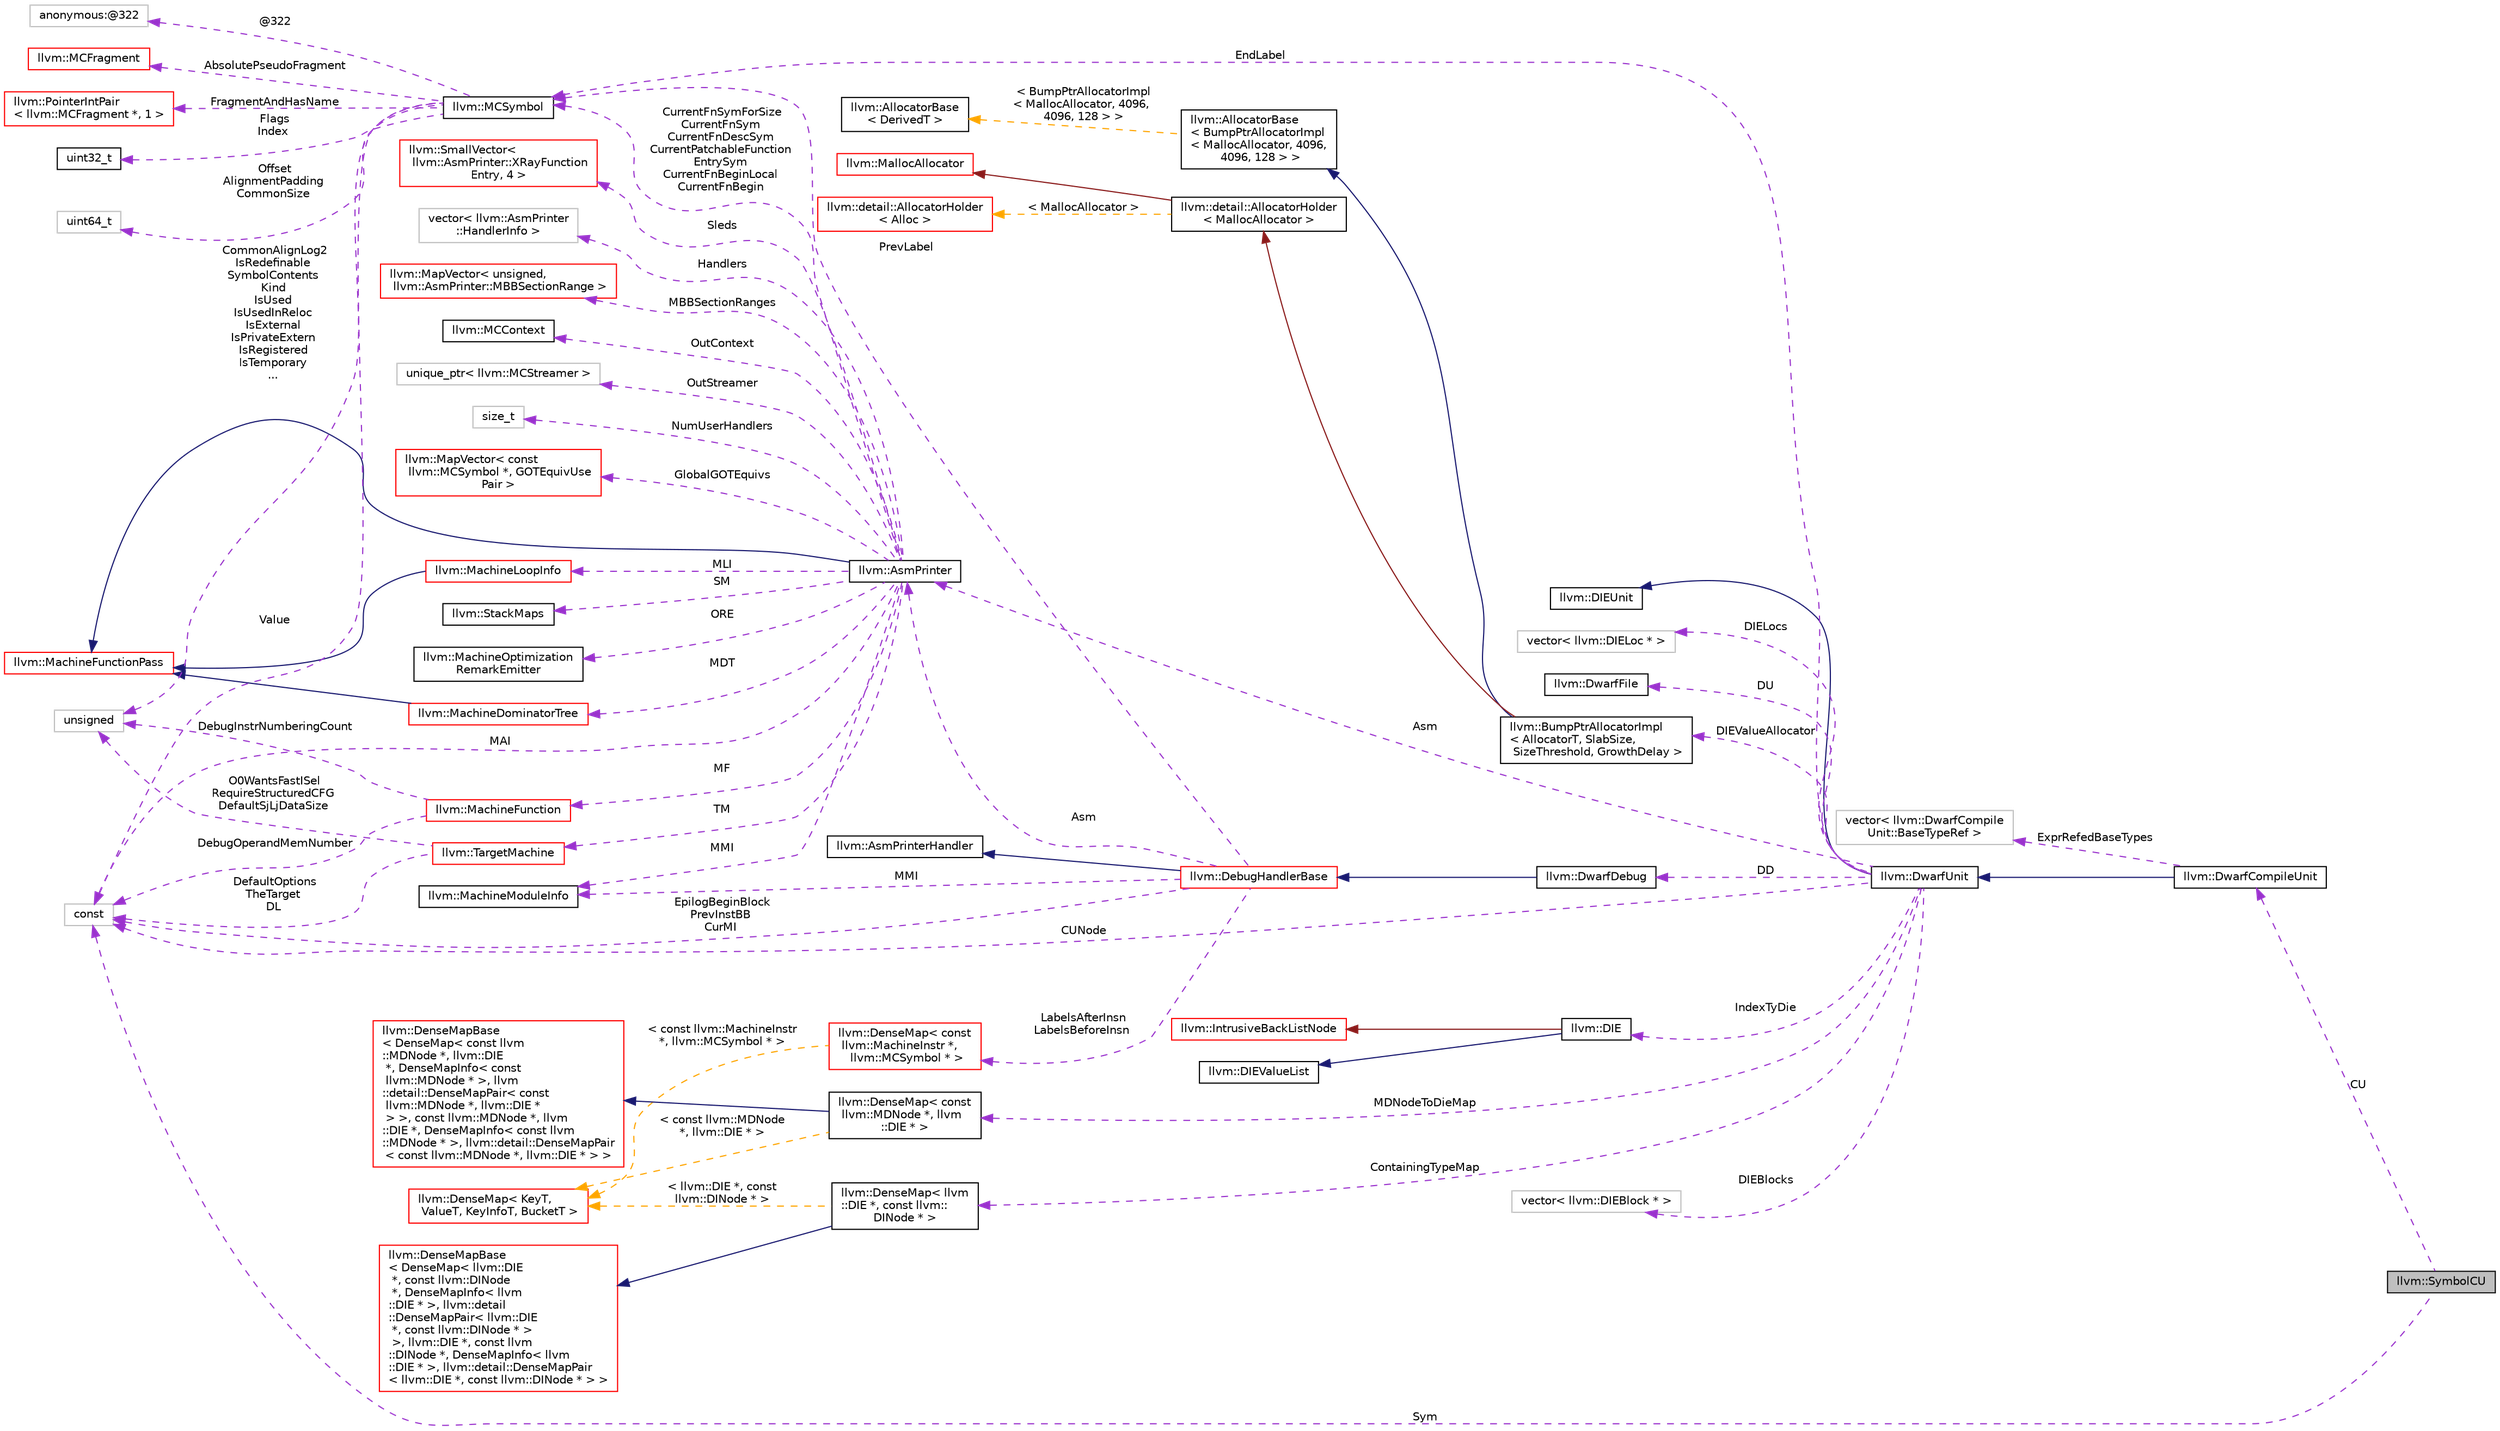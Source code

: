 digraph "llvm::SymbolCU"
{
 // LATEX_PDF_SIZE
  bgcolor="transparent";
  edge [fontname="Helvetica",fontsize="10",labelfontname="Helvetica",labelfontsize="10"];
  node [fontname="Helvetica",fontsize="10",shape=record];
  rankdir="LR";
  Node1 [label="llvm::SymbolCU",height=0.2,width=0.4,color="black", fillcolor="grey75", style="filled", fontcolor="black",tooltip="Helper used to pair up a symbol and its DWARF compile unit."];
  Node2 -> Node1 [dir="back",color="darkorchid3",fontsize="10",style="dashed",label=" CU" ,fontname="Helvetica"];
  Node2 [label="llvm::DwarfCompileUnit",height=0.2,width=0.4,color="black",URL="$classllvm_1_1DwarfCompileUnit.html",tooltip=" "];
  Node3 -> Node2 [dir="back",color="midnightblue",fontsize="10",style="solid",fontname="Helvetica"];
  Node3 [label="llvm::DwarfUnit",height=0.2,width=0.4,color="black",URL="$classllvm_1_1DwarfUnit.html",tooltip="This dwarf writer support class manages information associated with a source file."];
  Node4 -> Node3 [dir="back",color="midnightblue",fontsize="10",style="solid",fontname="Helvetica"];
  Node4 [label="llvm::DIEUnit",height=0.2,width=0.4,color="black",URL="$classllvm_1_1DIEUnit.html",tooltip="Represents a compile or type unit."];
  Node5 -> Node3 [dir="back",color="darkorchid3",fontsize="10",style="dashed",label=" DIELocs" ,fontname="Helvetica"];
  Node5 [label="vector\< llvm::DIELoc * \>",height=0.2,width=0.4,color="grey75",tooltip=" "];
  Node6 -> Node3 [dir="back",color="darkorchid3",fontsize="10",style="dashed",label=" DU" ,fontname="Helvetica"];
  Node6 [label="llvm::DwarfFile",height=0.2,width=0.4,color="black",URL="$classllvm_1_1DwarfFile.html",tooltip=" "];
  Node7 -> Node3 [dir="back",color="darkorchid3",fontsize="10",style="dashed",label=" DIEValueAllocator" ,fontname="Helvetica"];
  Node7 [label="llvm::BumpPtrAllocatorImpl\l\< AllocatorT, SlabSize,\l SizeThreshold, GrowthDelay \>",height=0.2,width=0.4,color="black",URL="$classllvm_1_1BumpPtrAllocatorImpl.html",tooltip="Allocate memory in an ever growing pool, as if by bump-pointer."];
  Node8 -> Node7 [dir="back",color="midnightblue",fontsize="10",style="solid",fontname="Helvetica"];
  Node8 [label="llvm::AllocatorBase\l\< BumpPtrAllocatorImpl\l\< MallocAllocator, 4096,\l 4096, 128 \> \>",height=0.2,width=0.4,color="black",URL="$classllvm_1_1AllocatorBase.html",tooltip=" "];
  Node9 -> Node8 [dir="back",color="orange",fontsize="10",style="dashed",label=" \< BumpPtrAllocatorImpl\l\< MallocAllocator, 4096,\l 4096, 128 \> \>" ,fontname="Helvetica"];
  Node9 [label="llvm::AllocatorBase\l\< DerivedT \>",height=0.2,width=0.4,color="black",URL="$classllvm_1_1AllocatorBase.html",tooltip="CRTP base class providing obvious overloads for the core Allocate() methods of LLVM-style allocators."];
  Node10 -> Node7 [dir="back",color="firebrick4",fontsize="10",style="solid",fontname="Helvetica"];
  Node10 [label="llvm::detail::AllocatorHolder\l\< MallocAllocator \>",height=0.2,width=0.4,color="black",URL="$classllvm_1_1detail_1_1AllocatorHolder.html",tooltip=" "];
  Node11 -> Node10 [dir="back",color="firebrick4",fontsize="10",style="solid",fontname="Helvetica"];
  Node11 [label="llvm::MallocAllocator",height=0.2,width=0.4,color="red",URL="$classllvm_1_1MallocAllocator.html",tooltip=" "];
  Node13 -> Node10 [dir="back",color="orange",fontsize="10",style="dashed",label=" \< MallocAllocator \>" ,fontname="Helvetica"];
  Node13 [label="llvm::detail::AllocatorHolder\l\< Alloc \>",height=0.2,width=0.4,color="red",URL="$classllvm_1_1detail_1_1AllocatorHolder.html",tooltip=" "];
  Node15 -> Node3 [dir="back",color="darkorchid3",fontsize="10",style="dashed",label=" DD" ,fontname="Helvetica"];
  Node15 [label="llvm::DwarfDebug",height=0.2,width=0.4,color="black",URL="$classllvm_1_1DwarfDebug.html",tooltip="Collects and handles dwarf debug information."];
  Node16 -> Node15 [dir="back",color="midnightblue",fontsize="10",style="solid",fontname="Helvetica"];
  Node16 [label="llvm::DebugHandlerBase",height=0.2,width=0.4,color="red",URL="$classllvm_1_1DebugHandlerBase.html",tooltip="Base class for debug information backends."];
  Node17 -> Node16 [dir="back",color="midnightblue",fontsize="10",style="solid",fontname="Helvetica"];
  Node17 [label="llvm::AsmPrinterHandler",height=0.2,width=0.4,color="black",URL="$classllvm_1_1AsmPrinterHandler.html",tooltip="Collects and handles AsmPrinter objects required to build debug or EH information."];
  Node18 -> Node16 [dir="back",color="darkorchid3",fontsize="10",style="dashed",label=" LabelsAfterInsn\nLabelsBeforeInsn" ,fontname="Helvetica"];
  Node18 [label="llvm::DenseMap\< const\l llvm::MachineInstr *,\l llvm::MCSymbol * \>",height=0.2,width=0.4,color="red",URL="$classllvm_1_1DenseMap.html",tooltip=" "];
  Node22 -> Node18 [dir="back",color="orange",fontsize="10",style="dashed",label=" \< const llvm::MachineInstr\l *, llvm::MCSymbol * \>" ,fontname="Helvetica"];
  Node22 [label="llvm::DenseMap\< KeyT,\l ValueT, KeyInfoT, BucketT \>",height=0.2,width=0.4,color="red",URL="$classllvm_1_1DenseMap.html",tooltip=" "];
  Node25 -> Node16 [dir="back",color="darkorchid3",fontsize="10",style="dashed",label=" MMI" ,fontname="Helvetica"];
  Node25 [label="llvm::MachineModuleInfo",height=0.2,width=0.4,color="black",URL="$classllvm_1_1MachineModuleInfo.html",tooltip="This class contains meta information specific to a module."];
  Node27 -> Node16 [dir="back",color="darkorchid3",fontsize="10",style="dashed",label=" Asm" ,fontname="Helvetica"];
  Node27 [label="llvm::AsmPrinter",height=0.2,width=0.4,color="black",URL="$classllvm_1_1AsmPrinter.html",tooltip="This class is intended to be used as a driving class for all asm writers."];
  Node28 -> Node27 [dir="back",color="midnightblue",fontsize="10",style="solid",fontname="Helvetica"];
  Node28 [label="llvm::MachineFunctionPass",height=0.2,width=0.4,color="red",URL="$classllvm_1_1MachineFunctionPass.html",tooltip="MachineFunctionPass - This class adapts the FunctionPass interface to allow convenient creation of pa..."];
  Node31 -> Node27 [dir="back",color="darkorchid3",fontsize="10",style="dashed",label=" SM" ,fontname="Helvetica"];
  Node31 [label="llvm::StackMaps",height=0.2,width=0.4,color="black",URL="$classllvm_1_1StackMaps.html",tooltip=" "];
  Node32 -> Node27 [dir="back",color="darkorchid3",fontsize="10",style="dashed",label=" ORE" ,fontname="Helvetica"];
  Node32 [label="llvm::MachineOptimization\lRemarkEmitter",height=0.2,width=0.4,color="black",URL="$classllvm_1_1MachineOptimizationRemarkEmitter.html",tooltip="The optimization diagnostic interface."];
  Node33 -> Node27 [dir="back",color="darkorchid3",fontsize="10",style="dashed",label=" MLI" ,fontname="Helvetica"];
  Node33 [label="llvm::MachineLoopInfo",height=0.2,width=0.4,color="red",URL="$classllvm_1_1MachineLoopInfo.html",tooltip=" "];
  Node28 -> Node33 [dir="back",color="midnightblue",fontsize="10",style="solid",fontname="Helvetica"];
  Node35 -> Node27 [dir="back",color="darkorchid3",fontsize="10",style="dashed",label=" MF" ,fontname="Helvetica"];
  Node35 [label="llvm::MachineFunction",height=0.2,width=0.4,color="red",URL="$classllvm_1_1MachineFunction.html",tooltip=" "];
  Node46 -> Node35 [dir="back",color="darkorchid3",fontsize="10",style="dashed",label=" DebugOperandMemNumber" ,fontname="Helvetica"];
  Node46 [label="const",height=0.2,width=0.4,color="grey75",tooltip=" "];
  Node47 -> Node35 [dir="back",color="darkorchid3",fontsize="10",style="dashed",label=" DebugInstrNumberingCount" ,fontname="Helvetica"];
  Node47 [label="unsigned",height=0.2,width=0.4,color="grey75",tooltip=" "];
  Node51 -> Node27 [dir="back",color="darkorchid3",fontsize="10",style="dashed",label=" MDT" ,fontname="Helvetica"];
  Node51 [label="llvm::MachineDominatorTree",height=0.2,width=0.4,color="red",URL="$classllvm_1_1MachineDominatorTree.html",tooltip="DominatorTree Class - Concrete subclass of DominatorTreeBase that is used to compute a normal dominat..."];
  Node28 -> Node51 [dir="back",color="midnightblue",fontsize="10",style="solid",fontname="Helvetica"];
  Node25 -> Node27 [dir="back",color="darkorchid3",fontsize="10",style="dashed",label=" MMI" ,fontname="Helvetica"];
  Node52 -> Node27 [dir="back",color="darkorchid3",fontsize="10",style="dashed",label=" TM" ,fontname="Helvetica"];
  Node52 [label="llvm::TargetMachine",height=0.2,width=0.4,color="red",URL="$classllvm_1_1TargetMachine.html",tooltip="Primary interface to the complete machine description for the target machine."];
  Node47 -> Node52 [dir="back",color="darkorchid3",fontsize="10",style="dashed",label=" O0WantsFastISel\nRequireStructuredCFG\nDefaultSjLjDataSize" ,fontname="Helvetica"];
  Node46 -> Node52 [dir="back",color="darkorchid3",fontsize="10",style="dashed",label=" DefaultOptions\nTheTarget\nDL" ,fontname="Helvetica"];
  Node81 -> Node27 [dir="back",color="darkorchid3",fontsize="10",style="dashed",label=" Sleds" ,fontname="Helvetica"];
  Node81 [label="llvm::SmallVector\<\l llvm::AsmPrinter::XRayFunction\lEntry, 4 \>",height=0.2,width=0.4,color="red",URL="$classllvm_1_1SmallVector.html",tooltip=" "];
  Node84 -> Node27 [dir="back",color="darkorchid3",fontsize="10",style="dashed",label=" Handlers" ,fontname="Helvetica"];
  Node84 [label="vector\< llvm::AsmPrinter\l::HandlerInfo \>",height=0.2,width=0.4,color="grey75",tooltip=" "];
  Node85 -> Node27 [dir="back",color="darkorchid3",fontsize="10",style="dashed",label=" MBBSectionRanges" ,fontname="Helvetica"];
  Node85 [label="llvm::MapVector\< unsigned,\l llvm::AsmPrinter::MBBSectionRange \>",height=0.2,width=0.4,color="red",URL="$classllvm_1_1MapVector.html",tooltip=" "];
  Node87 -> Node27 [dir="back",color="darkorchid3",fontsize="10",style="dashed",label=" CurrentFnSymForSize\nCurrentFnSym\nCurrentFnDescSym\nCurrentPatchableFunction\lEntrySym\nCurrentFnBeginLocal\nCurrentFnBegin" ,fontname="Helvetica"];
  Node87 [label="llvm::MCSymbol",height=0.2,width=0.4,color="black",URL="$classllvm_1_1MCSymbol.html",tooltip="MCSymbol - Instances of this class represent a symbol name in the MC file, and MCSymbols are created ..."];
  Node88 -> Node87 [dir="back",color="darkorchid3",fontsize="10",style="dashed",label=" Offset\nAlignmentPadding\nCommonSize" ,fontname="Helvetica"];
  Node88 [label="uint64_t",height=0.2,width=0.4,color="grey75",tooltip=" "];
  Node89 -> Node87 [dir="back",color="darkorchid3",fontsize="10",style="dashed",label=" @322" ,fontname="Helvetica"];
  Node89 [label="anonymous:@322",height=0.2,width=0.4,color="grey75",tooltip=" "];
  Node90 -> Node87 [dir="back",color="darkorchid3",fontsize="10",style="dashed",label=" AbsolutePseudoFragment" ,fontname="Helvetica"];
  Node90 [label="llvm::MCFragment",height=0.2,width=0.4,color="red",URL="$classllvm_1_1MCFragment.html",tooltip=" "];
  Node104 -> Node87 [dir="back",color="darkorchid3",fontsize="10",style="dashed",label=" FragmentAndHasName" ,fontname="Helvetica"];
  Node104 [label="llvm::PointerIntPair\l\< llvm::MCFragment *, 1 \>",height=0.2,width=0.4,color="red",URL="$classllvm_1_1PointerIntPair.html",tooltip=" "];
  Node106 -> Node87 [dir="back",color="darkorchid3",fontsize="10",style="dashed",label=" Flags\nIndex" ,fontname="Helvetica"];
  Node106 [label="uint32_t",height=0.2,width=0.4,color="black",URL="$classuint32__t.html",tooltip=" "];
  Node46 -> Node87 [dir="back",color="darkorchid3",fontsize="10",style="dashed",label=" Value" ,fontname="Helvetica"];
  Node47 -> Node87 [dir="back",color="darkorchid3",fontsize="10",style="dashed",label=" CommonAlignLog2\nIsRedefinable\nSymbolContents\nKind\nIsUsed\nIsUsedInReloc\nIsExternal\nIsPrivateExtern\nIsRegistered\nIsTemporary\n..." ,fontname="Helvetica"];
  Node107 -> Node27 [dir="back",color="darkorchid3",fontsize="10",style="dashed",label=" OutContext" ,fontname="Helvetica"];
  Node107 [label="llvm::MCContext",height=0.2,width=0.4,color="black",URL="$classllvm_1_1MCContext.html",tooltip="Context object for machine code objects."];
  Node46 -> Node27 [dir="back",color="darkorchid3",fontsize="10",style="dashed",label=" MAI" ,fontname="Helvetica"];
  Node108 -> Node27 [dir="back",color="darkorchid3",fontsize="10",style="dashed",label=" OutStreamer" ,fontname="Helvetica"];
  Node108 [label="unique_ptr\< llvm::MCStreamer \>",height=0.2,width=0.4,color="grey75",tooltip=" "];
  Node109 -> Node27 [dir="back",color="darkorchid3",fontsize="10",style="dashed",label=" NumUserHandlers" ,fontname="Helvetica"];
  Node109 [label="size_t",height=0.2,width=0.4,color="grey75",tooltip=" "];
  Node110 -> Node27 [dir="back",color="darkorchid3",fontsize="10",style="dashed",label=" GlobalGOTEquivs" ,fontname="Helvetica"];
  Node110 [label="llvm::MapVector\< const\l llvm::MCSymbol *, GOTEquivUse\lPair \>",height=0.2,width=0.4,color="red",URL="$classllvm_1_1MapVector.html",tooltip=" "];
  Node46 -> Node16 [dir="back",color="darkorchid3",fontsize="10",style="dashed",label=" EpilogBeginBlock\nPrevInstBB\nCurMI" ,fontname="Helvetica"];
  Node87 -> Node16 [dir="back",color="darkorchid3",fontsize="10",style="dashed",label=" PrevLabel" ,fontname="Helvetica"];
  Node113 -> Node3 [dir="back",color="darkorchid3",fontsize="10",style="dashed",label=" IndexTyDie" ,fontname="Helvetica"];
  Node113 [label="llvm::DIE",height=0.2,width=0.4,color="black",URL="$classllvm_1_1DIE.html",tooltip="A structured debug information entry."];
  Node114 -> Node113 [dir="back",color="firebrick4",fontsize="10",style="solid",fontname="Helvetica"];
  Node114 [label="llvm::IntrusiveBackListNode",height=0.2,width=0.4,color="red",URL="$structllvm_1_1IntrusiveBackListNode.html",tooltip=" "];
  Node116 -> Node113 [dir="back",color="midnightblue",fontsize="10",style="solid",fontname="Helvetica"];
  Node116 [label="llvm::DIEValueList",height=0.2,width=0.4,color="black",URL="$classllvm_1_1DIEValueList.html",tooltip="A list of DIE values."];
  Node117 -> Node3 [dir="back",color="darkorchid3",fontsize="10",style="dashed",label=" MDNodeToDieMap" ,fontname="Helvetica"];
  Node117 [label="llvm::DenseMap\< const\l llvm::MDNode *, llvm\l::DIE * \>",height=0.2,width=0.4,color="black",URL="$classllvm_1_1DenseMap.html",tooltip=" "];
  Node118 -> Node117 [dir="back",color="midnightblue",fontsize="10",style="solid",fontname="Helvetica"];
  Node118 [label="llvm::DenseMapBase\l\< DenseMap\< const llvm\l::MDNode *, llvm::DIE\l *, DenseMapInfo\< const\l llvm::MDNode * \>, llvm\l::detail::DenseMapPair\< const\l llvm::MDNode *, llvm::DIE *\l \> \>, const llvm::MDNode *, llvm\l::DIE *, DenseMapInfo\< const llvm\l::MDNode * \>, llvm::detail::DenseMapPair\l\< const llvm::MDNode *, llvm::DIE * \> \>",height=0.2,width=0.4,color="red",URL="$classllvm_1_1DenseMapBase.html",tooltip=" "];
  Node22 -> Node117 [dir="back",color="orange",fontsize="10",style="dashed",label=" \< const llvm::MDNode\l *, llvm::DIE * \>" ,fontname="Helvetica"];
  Node119 -> Node3 [dir="back",color="darkorchid3",fontsize="10",style="dashed",label=" ContainingTypeMap" ,fontname="Helvetica"];
  Node119 [label="llvm::DenseMap\< llvm\l::DIE *, const llvm::\lDINode * \>",height=0.2,width=0.4,color="black",URL="$classllvm_1_1DenseMap.html",tooltip=" "];
  Node120 -> Node119 [dir="back",color="midnightblue",fontsize="10",style="solid",fontname="Helvetica"];
  Node120 [label="llvm::DenseMapBase\l\< DenseMap\< llvm::DIE\l *, const llvm::DINode\l *, DenseMapInfo\< llvm\l::DIE * \>, llvm::detail\l::DenseMapPair\< llvm::DIE\l *, const llvm::DINode * \>\l \>, llvm::DIE *, const llvm\l::DINode *, DenseMapInfo\< llvm\l::DIE * \>, llvm::detail::DenseMapPair\l\< llvm::DIE *, const llvm::DINode * \> \>",height=0.2,width=0.4,color="red",URL="$classllvm_1_1DenseMapBase.html",tooltip=" "];
  Node22 -> Node119 [dir="back",color="orange",fontsize="10",style="dashed",label=" \< llvm::DIE *, const\l llvm::DINode * \>" ,fontname="Helvetica"];
  Node121 -> Node3 [dir="back",color="darkorchid3",fontsize="10",style="dashed",label=" DIEBlocks" ,fontname="Helvetica"];
  Node121 [label="vector\< llvm::DIEBlock * \>",height=0.2,width=0.4,color="grey75",tooltip=" "];
  Node27 -> Node3 [dir="back",color="darkorchid3",fontsize="10",style="dashed",label=" Asm" ,fontname="Helvetica"];
  Node87 -> Node3 [dir="back",color="darkorchid3",fontsize="10",style="dashed",label=" EndLabel" ,fontname="Helvetica"];
  Node46 -> Node3 [dir="back",color="darkorchid3",fontsize="10",style="dashed",label=" CUNode" ,fontname="Helvetica"];
  Node122 -> Node2 [dir="back",color="darkorchid3",fontsize="10",style="dashed",label=" ExprRefedBaseTypes" ,fontname="Helvetica"];
  Node122 [label="vector\< llvm::DwarfCompile\lUnit::BaseTypeRef \>",height=0.2,width=0.4,color="grey75",tooltip=" "];
  Node46 -> Node1 [dir="back",color="darkorchid3",fontsize="10",style="dashed",label=" Sym" ,fontname="Helvetica"];
}
